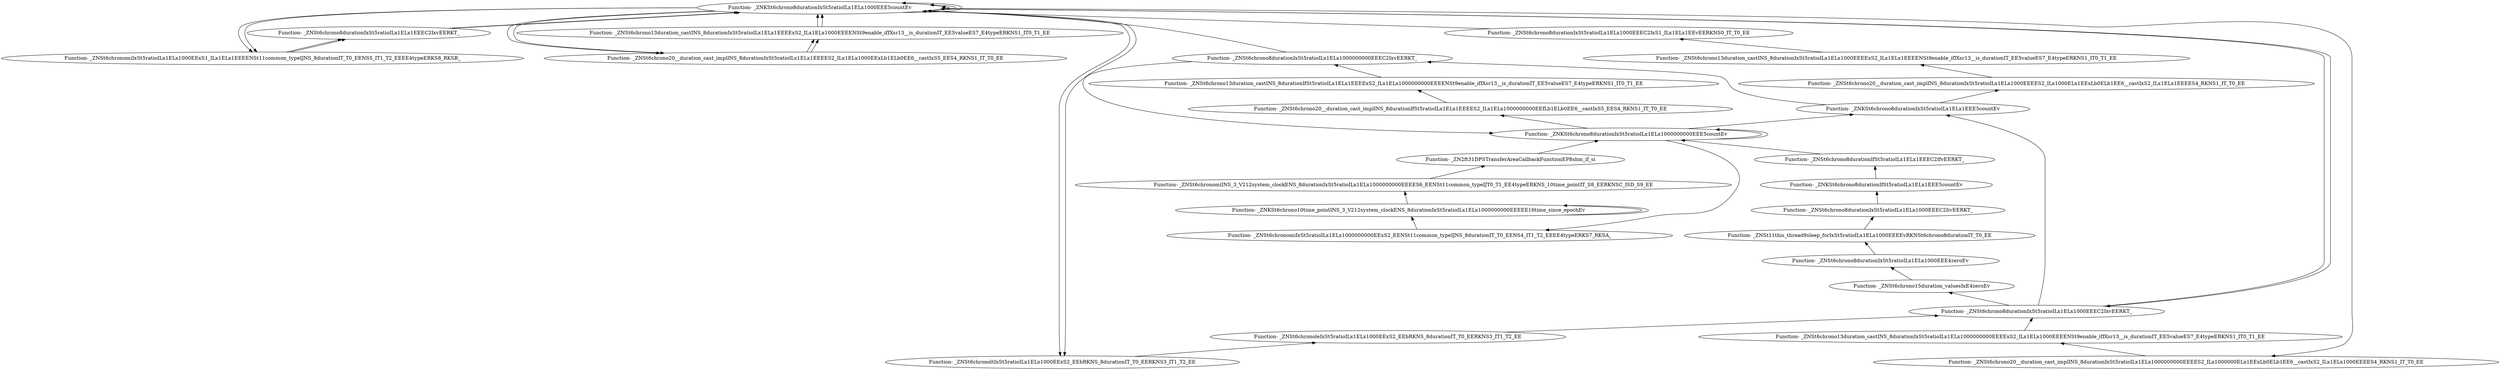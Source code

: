 digraph {
	"Function- _ZNKSt6chrono8durationIxSt5ratioILx1ELx1000EEE5countEv"
	"Function- _ZNSt6chronomiIxSt5ratioILx1ELx1000EExS1_ILx1ELx1EEEENSt11common_typeIJNS_8durationIT_T0_EENS5_IT1_T2_EEEE4typeERKS8_RKSB_"
	"Function- _ZNSt6chronomiIxSt5ratioILx1ELx1000EExS1_ILx1ELx1EEEENSt11common_typeIJNS_8durationIT_T0_EENS5_IT1_T2_EEEE4typeERKS8_RKSB_" -> "Function- _ZNKSt6chrono8durationIxSt5ratioILx1ELx1000EEE5countEv" [dir=back]
	"Function- _ZNSt6chrono8durationIxSt5ratioILx1ELx1EEEC2IxvEERKT_"
	"Function- _ZNSt6chrono8durationIxSt5ratioILx1ELx1EEEC2IxvEERKT_" -> "Function- _ZNSt6chronomiIxSt5ratioILx1ELx1000EExS1_ILx1ELx1EEEENSt11common_typeIJNS_8durationIT_T0_EENS5_IT1_T2_EEEE4typeERKS8_RKSB_" [dir=back]
	"Function- _ZNKSt6chrono8durationIxSt5ratioILx1ELx1000EEE5countEv"
	"Function- _ZNKSt6chrono8durationIxSt5ratioILx1ELx1000EEE5countEv" -> "Function- _ZNSt6chrono8durationIxSt5ratioILx1ELx1EEEC2IxvEERKT_" [dir=back]
	"Function- _ZNSt6chrono20__duration_cast_implINS_8durationIxSt5ratioILx1ELx1EEEES2_ILx1ELx1000EExLb1ELb0EE6__castIxS5_EES4_RKNS1_IT_T0_EE"
	"Function- _ZNSt6chrono20__duration_cast_implINS_8durationIxSt5ratioILx1ELx1EEEES2_ILx1ELx1000EExLb1ELb0EE6__castIxS5_EES4_RKNS1_IT_T0_EE" -> "Function- _ZNKSt6chrono8durationIxSt5ratioILx1ELx1000EEE5countEv" [dir=back]
	"Function- _ZNSt6chrono13duration_castINS_8durationIxSt5ratioILx1ELx1EEEExS2_ILx1ELx1000EEEENSt9enable_ifIXsr13__is_durationIT_EE5valueES7_E4typeERKNS1_IT0_T1_EE"
	"Function- _ZNSt6chrono13duration_castINS_8durationIxSt5ratioILx1ELx1EEEExS2_ILx1ELx1000EEEENSt9enable_ifIXsr13__is_durationIT_EE5valueES7_E4typeERKNS1_IT0_T1_EE" -> "Function- _ZNSt6chrono20__duration_cast_implINS_8durationIxSt5ratioILx1ELx1EEEES2_ILx1ELx1000EExLb1ELb0EE6__castIxS5_EES4_RKNS1_IT_T0_EE" [dir=back]
	"Function- _ZNKSt6chrono8durationIxSt5ratioILx1ELx1000EEE5countEv"
	"Function- _ZNKSt6chrono8durationIxSt5ratioILx1ELx1000EEE5countEv" -> "Function- _ZNSt6chrono13duration_castINS_8durationIxSt5ratioILx1ELx1EEEExS2_ILx1ELx1000EEEENSt9enable_ifIXsr13__is_durationIT_EE5valueES7_E4typeERKNS1_IT0_T1_EE" [dir=back]
	"Function- _ZNKSt6chrono8durationIxSt5ratioILx1ELx1000EEE5countEv"
	"Function- _ZNKSt6chrono8durationIxSt5ratioILx1ELx1000EEE5countEv" -> "Function- _ZNKSt6chrono8durationIxSt5ratioILx1ELx1000EEE5countEv" [dir=back]
	"Function- _ZNSt6chronoltIxSt5ratioILx1ELx1000EExS2_EEbRKNS_8durationIT_T0_EERKNS3_IT1_T2_EE"
	"Function- _ZNSt6chronoltIxSt5ratioILx1ELx1000EExS2_EEbRKNS_8durationIT_T0_EERKNS3_IT1_T2_EE" -> "Function- _ZNKSt6chrono8durationIxSt5ratioILx1ELx1000EEE5countEv" [dir=back]
	"Function- _ZNSt6chronoleIxSt5ratioILx1ELx1000EExS2_EEbRKNS_8durationIT_T0_EERKNS3_IT1_T2_EE"
	"Function- _ZNSt6chronoleIxSt5ratioILx1ELx1000EExS2_EEbRKNS_8durationIT_T0_EERKNS3_IT1_T2_EE" -> "Function- _ZNSt6chronoltIxSt5ratioILx1ELx1000EExS2_EEbRKNS_8durationIT_T0_EERKNS3_IT1_T2_EE" [dir=back]
	"Function- _ZNSt6chrono8durationIxSt5ratioILx1ELx1000EEEC2IxvEERKT_"
	"Function- _ZNSt6chrono8durationIxSt5ratioILx1ELx1000EEEC2IxvEERKT_" -> "Function- _ZNSt6chronoleIxSt5ratioILx1ELx1000EExS2_EEbRKNS_8durationIT_T0_EERKNS3_IT1_T2_EE" [dir=back]
	"Function- _ZNSt6chrono15duration_valuesIxE4zeroEv"
	"Function- _ZNSt6chrono15duration_valuesIxE4zeroEv" -> "Function- _ZNSt6chrono8durationIxSt5ratioILx1ELx1000EEEC2IxvEERKT_" [dir=back]
	"Function- _ZNSt6chrono8durationIxSt5ratioILx1ELx1000EEE4zeroEv"
	"Function- _ZNSt6chrono8durationIxSt5ratioILx1ELx1000EEE4zeroEv" -> "Function- _ZNSt6chrono15duration_valuesIxE4zeroEv" [dir=back]
	"Function- _ZNSt11this_thread9sleep_forIxSt5ratioILx1ELx1000EEEEvRKNSt6chrono8durationIT_T0_EE"
	"Function- _ZNSt11this_thread9sleep_forIxSt5ratioILx1ELx1000EEEEvRKNSt6chrono8durationIT_T0_EE" -> "Function- _ZNSt6chrono8durationIxSt5ratioILx1ELx1000EEE4zeroEv" [dir=back]
	"Function- _ZNSt6chrono8durationIxSt5ratioILx1ELx1000EEEC2IivEERKT_"
	"Function- _ZNSt6chrono8durationIxSt5ratioILx1ELx1000EEEC2IivEERKT_" -> "Function- _ZNSt11this_thread9sleep_forIxSt5ratioILx1ELx1000EEEEvRKNSt6chrono8durationIT_T0_EE" [dir=back]
	"Function- _ZNKSt6chrono8durationIfSt5ratioILx1ELx1EEE5countEv"
	"Function- _ZNKSt6chrono8durationIfSt5ratioILx1ELx1EEE5countEv" -> "Function- _ZNSt6chrono8durationIxSt5ratioILx1ELx1000EEEC2IivEERKT_" [dir=back]
	"Function- _ZNSt6chrono8durationIfSt5ratioILx1ELx1EEEC2IfvEERKT_"
	"Function- _ZNSt6chrono8durationIfSt5ratioILx1ELx1EEEC2IfvEERKT_" -> "Function- _ZNKSt6chrono8durationIfSt5ratioILx1ELx1EEE5countEv" [dir=back]
	"Function- _ZNKSt6chrono8durationIxSt5ratioILx1ELx1000000000EEE5countEv"
	"Function- _ZNKSt6chrono8durationIxSt5ratioILx1ELx1000000000EEE5countEv" -> "Function- _ZNSt6chrono8durationIfSt5ratioILx1ELx1EEEC2IfvEERKT_" [dir=back]
	"Function- _ZNSt6chrono20__duration_cast_implINS_8durationIfSt5ratioILx1ELx1EEEES2_ILx1ELx1000000000EEfLb1ELb0EE6__castIxS5_EES4_RKNS1_IT_T0_EE"
	"Function- _ZNSt6chrono20__duration_cast_implINS_8durationIfSt5ratioILx1ELx1EEEES2_ILx1ELx1000000000EEfLb1ELb0EE6__castIxS5_EES4_RKNS1_IT_T0_EE" -> "Function- _ZNKSt6chrono8durationIxSt5ratioILx1ELx1000000000EEE5countEv" [dir=back]
	"Function- _ZNSt6chrono13duration_castINS_8durationIfSt5ratioILx1ELx1EEEExS2_ILx1ELx1000000000EEEENSt9enable_ifIXsr13__is_durationIT_EE5valueES7_E4typeERKNS1_IT0_T1_EE"
	"Function- _ZNSt6chrono13duration_castINS_8durationIfSt5ratioILx1ELx1EEEExS2_ILx1ELx1000000000EEEENSt9enable_ifIXsr13__is_durationIT_EE5valueES7_E4typeERKNS1_IT0_T1_EE" -> "Function- _ZNSt6chrono20__duration_cast_implINS_8durationIfSt5ratioILx1ELx1EEEES2_ILx1ELx1000000000EEfLb1ELb0EE6__castIxS5_EES4_RKNS1_IT_T0_EE" [dir=back]
	"Function- _ZNSt6chrono8durationIxSt5ratioILx1ELx1000000000EEEC2IxvEERKT_"
	"Function- _ZNSt6chrono8durationIxSt5ratioILx1ELx1000000000EEEC2IxvEERKT_" -> "Function- _ZNSt6chrono13duration_castINS_8durationIfSt5ratioILx1ELx1EEEExS2_ILx1ELx1000000000EEEENSt9enable_ifIXsr13__is_durationIT_EE5valueES7_E4typeERKNS1_IT0_T1_EE" [dir=back]
	"Function- _ZNKSt6chrono8durationIxSt5ratioILx1ELx1000000000EEE5countEv"
	"Function- _ZNKSt6chrono8durationIxSt5ratioILx1ELx1000000000EEE5countEv" -> "Function- _ZNSt6chrono8durationIxSt5ratioILx1ELx1000000000EEEC2IxvEERKT_" [dir=back]
	"Function- _ZNKSt6chrono8durationIxSt5ratioILx1ELx1000000000EEE5countEv"
	"Function- _ZNKSt6chrono8durationIxSt5ratioILx1ELx1000000000EEE5countEv" -> "Function- _ZNKSt6chrono8durationIxSt5ratioILx1ELx1000000000EEE5countEv" [dir=back]
	"Function- _ZNSt6chronomiIxSt5ratioILx1ELx1000000000EExS2_EENSt11common_typeIJNS_8durationIT_T0_EENS4_IT1_T2_EEEE4typeERKS7_RKSA_"
	"Function- _ZNSt6chronomiIxSt5ratioILx1ELx1000000000EExS2_EENSt11common_typeIJNS_8durationIT_T0_EENS4_IT1_T2_EEEE4typeERKS7_RKSA_" -> "Function- _ZNKSt6chrono8durationIxSt5ratioILx1ELx1000000000EEE5countEv" [dir=back]
	"Function- _ZNKSt6chrono10time_pointINS_3_V212system_clockENS_8durationIxSt5ratioILx1ELx1000000000EEEEE16time_since_epochEv"
	"Function- _ZNKSt6chrono10time_pointINS_3_V212system_clockENS_8durationIxSt5ratioILx1ELx1000000000EEEEE16time_since_epochEv" -> "Function- _ZNSt6chronomiIxSt5ratioILx1ELx1000000000EExS2_EENSt11common_typeIJNS_8durationIT_T0_EENS4_IT1_T2_EEEE4typeERKS7_RKSA_" [dir=back]
	"Function- _ZNKSt6chrono10time_pointINS_3_V212system_clockENS_8durationIxSt5ratioILx1ELx1000000000EEEEE16time_since_epochEv"
	"Function- _ZNKSt6chrono10time_pointINS_3_V212system_clockENS_8durationIxSt5ratioILx1ELx1000000000EEEEE16time_since_epochEv" -> "Function- _ZNKSt6chrono10time_pointINS_3_V212system_clockENS_8durationIxSt5ratioILx1ELx1000000000EEEEE16time_since_epochEv" [dir=back]
	"Function- _ZNSt6chronomiINS_3_V212system_clockENS_8durationIxSt5ratioILx1ELx1000000000EEEES6_EENSt11common_typeIJT0_T1_EE4typeERKNS_10time_pointIT_S8_EERKNSC_ISD_S9_EE"
	"Function- _ZNSt6chronomiINS_3_V212system_clockENS_8durationIxSt5ratioILx1ELx1000000000EEEES6_EENSt11common_typeIJT0_T1_EE4typeERKNS_10time_pointIT_S8_EERKNSC_ISD_S9_EE" -> "Function- _ZNKSt6chrono10time_pointINS_3_V212system_clockENS_8durationIxSt5ratioILx1ELx1000000000EEEEE16time_since_epochEv" [dir=back]
	"Function- _ZN2ft31DPSTransferAreaCallbackFunctionEP8shm_if_si"
	"Function- _ZN2ft31DPSTransferAreaCallbackFunctionEP8shm_if_si" -> "Function- _ZNSt6chronomiINS_3_V212system_clockENS_8durationIxSt5ratioILx1ELx1000000000EEEES6_EENSt11common_typeIJT0_T1_EE4typeERKNS_10time_pointIT_S8_EERKNSC_ISD_S9_EE" [dir=back]
	"Function- _ZNKSt6chrono8durationIxSt5ratioILx1ELx1000000000EEE5countEv"
	"Function- _ZNKSt6chrono8durationIxSt5ratioILx1ELx1000000000EEE5countEv" -> "Function- _ZN2ft31DPSTransferAreaCallbackFunctionEP8shm_if_si" [dir=back]
	"Function- _ZNKSt6chrono8durationIxSt5ratioILx1ELx1EEE5countEv"
	"Function- _ZNKSt6chrono8durationIxSt5ratioILx1ELx1EEE5countEv" -> "Function- _ZNKSt6chrono8durationIxSt5ratioILx1ELx1000000000EEE5countEv" [dir=back]
	"Function- _ZNSt6chrono8durationIxSt5ratioILx1ELx1000000000EEEC2IxvEERKT_"
	"Function- _ZNSt6chrono8durationIxSt5ratioILx1ELx1000000000EEEC2IxvEERKT_" -> "Function- _ZNKSt6chrono8durationIxSt5ratioILx1ELx1EEE5countEv" [dir=back]
	"Function- _ZNKSt6chrono8durationIxSt5ratioILx1ELx1000EEE5countEv"
	"Function- _ZNKSt6chrono8durationIxSt5ratioILx1ELx1000EEE5countEv" -> "Function- _ZNSt6chrono8durationIxSt5ratioILx1ELx1000000000EEEC2IxvEERKT_" [dir=back]
	"Function- _ZNSt6chrono20__duration_cast_implINS_8durationIxSt5ratioILx1ELx1000000000EEEES2_ILx1000000ELx1EExLb0ELb1EE6__castIxS2_ILx1ELx1000EEEES4_RKNS1_IT_T0_EE"
	"Function- _ZNSt6chrono20__duration_cast_implINS_8durationIxSt5ratioILx1ELx1000000000EEEES2_ILx1000000ELx1EExLb0ELb1EE6__castIxS2_ILx1ELx1000EEEES4_RKNS1_IT_T0_EE" -> "Function- _ZNKSt6chrono8durationIxSt5ratioILx1ELx1000EEE5countEv" [dir=back]
	"Function- _ZNSt6chrono13duration_castINS_8durationIxSt5ratioILx1ELx1000000000EEEExS2_ILx1ELx1000EEEENSt9enable_ifIXsr13__is_durationIT_EE5valueES7_E4typeERKNS1_IT0_T1_EE"
	"Function- _ZNSt6chrono13duration_castINS_8durationIxSt5ratioILx1ELx1000000000EEEExS2_ILx1ELx1000EEEENSt9enable_ifIXsr13__is_durationIT_EE5valueES7_E4typeERKNS1_IT0_T1_EE" -> "Function- _ZNSt6chrono20__duration_cast_implINS_8durationIxSt5ratioILx1ELx1000000000EEEES2_ILx1000000ELx1EExLb0ELb1EE6__castIxS2_ILx1ELx1000EEEES4_RKNS1_IT_T0_EE" [dir=back]
	"Function- _ZNSt6chrono8durationIxSt5ratioILx1ELx1000EEEC2IxvEERKT_"
	"Function- _ZNSt6chrono8durationIxSt5ratioILx1ELx1000EEEC2IxvEERKT_" -> "Function- _ZNSt6chrono13duration_castINS_8durationIxSt5ratioILx1ELx1000000000EEEExS2_ILx1ELx1000EEEENSt9enable_ifIXsr13__is_durationIT_EE5valueES7_E4typeERKNS1_IT0_T1_EE" [dir=back]
	"Function- _ZNKSt6chrono8durationIxSt5ratioILx1ELx1000EEE5countEv"
	"Function- _ZNKSt6chrono8durationIxSt5ratioILx1ELx1000EEE5countEv" -> "Function- _ZNSt6chrono8durationIxSt5ratioILx1ELx1000EEEC2IxvEERKT_" [dir=back]
	"Function- _ZNKSt6chrono8durationIxSt5ratioILx1ELx1000EEE5countEv"
	"Function- _ZNKSt6chrono8durationIxSt5ratioILx1ELx1000EEE5countEv" -> "Function- _ZNKSt6chrono8durationIxSt5ratioILx1ELx1000EEE5countEv" [dir=back]
	"Function- _ZNSt6chrono8durationIxSt5ratioILx1ELx1000EEEC2IxvEERKT_"
	"Function- _ZNSt6chrono8durationIxSt5ratioILx1ELx1000EEEC2IxvEERKT_" -> "Function- _ZNKSt6chrono8durationIxSt5ratioILx1ELx1000EEE5countEv" [dir=back]
	"Function- _ZNKSt6chrono8durationIxSt5ratioILx1ELx1EEE5countEv"
	"Function- _ZNKSt6chrono8durationIxSt5ratioILx1ELx1EEE5countEv" -> "Function- _ZNSt6chrono8durationIxSt5ratioILx1ELx1000EEEC2IxvEERKT_" [dir=back]
	"Function- _ZNSt6chrono20__duration_cast_implINS_8durationIxSt5ratioILx1ELx1000EEEES2_ILx1000ELx1EExLb0ELb1EE6__castIxS2_ILx1ELx1EEEES4_RKNS1_IT_T0_EE"
	"Function- _ZNSt6chrono20__duration_cast_implINS_8durationIxSt5ratioILx1ELx1000EEEES2_ILx1000ELx1EExLb0ELb1EE6__castIxS2_ILx1ELx1EEEES4_RKNS1_IT_T0_EE" -> "Function- _ZNKSt6chrono8durationIxSt5ratioILx1ELx1EEE5countEv" [dir=back]
	"Function- _ZNSt6chrono13duration_castINS_8durationIxSt5ratioILx1ELx1000EEEExS2_ILx1ELx1EEEENSt9enable_ifIXsr13__is_durationIT_EE5valueES7_E4typeERKNS1_IT0_T1_EE"
	"Function- _ZNSt6chrono13duration_castINS_8durationIxSt5ratioILx1ELx1000EEEExS2_ILx1ELx1EEEENSt9enable_ifIXsr13__is_durationIT_EE5valueES7_E4typeERKNS1_IT0_T1_EE" -> "Function- _ZNSt6chrono20__duration_cast_implINS_8durationIxSt5ratioILx1ELx1000EEEES2_ILx1000ELx1EExLb0ELb1EE6__castIxS2_ILx1ELx1EEEES4_RKNS1_IT_T0_EE" [dir=back]
	"Function- _ZNSt6chrono8durationIxSt5ratioILx1ELx1000EEEC2IxS1_ILx1ELx1EEvEERKNS0_IT_T0_EE"
	"Function- _ZNSt6chrono8durationIxSt5ratioILx1ELx1000EEEC2IxS1_ILx1ELx1EEvEERKNS0_IT_T0_EE" -> "Function- _ZNSt6chrono13duration_castINS_8durationIxSt5ratioILx1ELx1000EEEExS2_ILx1ELx1EEEENSt9enable_ifIXsr13__is_durationIT_EE5valueES7_E4typeERKNS1_IT0_T1_EE" [dir=back]
	"Function- _ZNKSt6chrono8durationIxSt5ratioILx1ELx1000EEE5countEv"
	"Function- _ZNKSt6chrono8durationIxSt5ratioILx1ELx1000EEE5countEv" -> "Function- _ZNSt6chrono8durationIxSt5ratioILx1ELx1000EEEC2IxS1_ILx1ELx1EEvEERKNS0_IT_T0_EE" [dir=back]
	"Function- _ZNSt6chronomiIxSt5ratioILx1ELx1000EExS1_ILx1ELx1EEEENSt11common_typeIJNS_8durationIT_T0_EENS5_IT1_T2_EEEE4typeERKS8_RKSB_"
	"Function- _ZNSt6chronomiIxSt5ratioILx1ELx1000EExS1_ILx1ELx1EEEENSt11common_typeIJNS_8durationIT_T0_EENS5_IT1_T2_EEEE4typeERKS8_RKSB_" -> "Function- _ZNKSt6chrono8durationIxSt5ratioILx1ELx1000EEE5countEv" [dir=back]
	"Function- _ZNSt6chrono8durationIxSt5ratioILx1ELx1EEEC2IxvEERKT_"
	"Function- _ZNSt6chrono8durationIxSt5ratioILx1ELx1EEEC2IxvEERKT_" -> "Function- _ZNSt6chronomiIxSt5ratioILx1ELx1000EExS1_ILx1ELx1EEEENSt11common_typeIJNS_8durationIT_T0_EENS5_IT1_T2_EEEE4typeERKS8_RKSB_" [dir=back]
	"Function- _ZNKSt6chrono8durationIxSt5ratioILx1ELx1000EEE5countEv"
	"Function- _ZNKSt6chrono8durationIxSt5ratioILx1ELx1000EEE5countEv" -> "Function- _ZNSt6chrono8durationIxSt5ratioILx1ELx1EEEC2IxvEERKT_" [dir=back]
	"Function- _ZNSt6chrono20__duration_cast_implINS_8durationIxSt5ratioILx1ELx1EEEES2_ILx1ELx1000EExLb1ELb0EE6__castIxS5_EES4_RKNS1_IT_T0_EE"
	"Function- _ZNSt6chrono20__duration_cast_implINS_8durationIxSt5ratioILx1ELx1EEEES2_ILx1ELx1000EExLb1ELb0EE6__castIxS5_EES4_RKNS1_IT_T0_EE" -> "Function- _ZNKSt6chrono8durationIxSt5ratioILx1ELx1000EEE5countEv" [dir=back]
	"Function- _ZNSt6chrono13duration_castINS_8durationIxSt5ratioILx1ELx1EEEExS2_ILx1ELx1000EEEENSt9enable_ifIXsr13__is_durationIT_EE5valueES7_E4typeERKNS1_IT0_T1_EE"
	"Function- _ZNSt6chrono13duration_castINS_8durationIxSt5ratioILx1ELx1EEEExS2_ILx1ELx1000EEEENSt9enable_ifIXsr13__is_durationIT_EE5valueES7_E4typeERKNS1_IT0_T1_EE" -> "Function- _ZNSt6chrono20__duration_cast_implINS_8durationIxSt5ratioILx1ELx1EEEES2_ILx1ELx1000EExLb1ELb0EE6__castIxS5_EES4_RKNS1_IT_T0_EE" [dir=back]
	"Function- _ZNKSt6chrono8durationIxSt5ratioILx1ELx1000EEE5countEv"
	"Function- _ZNKSt6chrono8durationIxSt5ratioILx1ELx1000EEE5countEv" -> "Function- _ZNSt6chrono13duration_castINS_8durationIxSt5ratioILx1ELx1EEEExS2_ILx1ELx1000EEEENSt9enable_ifIXsr13__is_durationIT_EE5valueES7_E4typeERKNS1_IT0_T1_EE" [dir=back]
	"Function- _ZNKSt6chrono8durationIxSt5ratioILx1ELx1000EEE5countEv"
	"Function- _ZNKSt6chrono8durationIxSt5ratioILx1ELx1000EEE5countEv" -> "Function- _ZNKSt6chrono8durationIxSt5ratioILx1ELx1000EEE5countEv" [dir=back]
	"Function- _ZNSt6chronoltIxSt5ratioILx1ELx1000EExS2_EEbRKNS_8durationIT_T0_EERKNS3_IT1_T2_EE"
	"Function- _ZNSt6chronoltIxSt5ratioILx1ELx1000EExS2_EEbRKNS_8durationIT_T0_EERKNS3_IT1_T2_EE" -> "Function- _ZNKSt6chrono8durationIxSt5ratioILx1ELx1000EEE5countEv" [dir=back]
}
